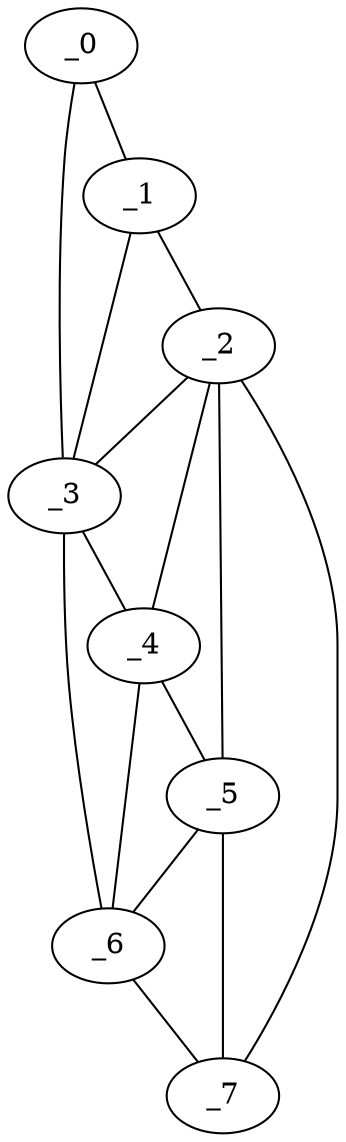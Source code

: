 graph "obj94__230.gxl" {
	_0	 [x=43,
		y=41];
	_1	 [x=56,
		y=43];
	_0 -- _1	 [valence=1];
	_3	 [x=78,
		y=77];
	_0 -- _3	 [valence=1];
	_2	 [x=64,
		y=45];
	_1 -- _2	 [valence=1];
	_1 -- _3	 [valence=1];
	_2 -- _3	 [valence=2];
	_4	 [x=84,
		y=74];
	_2 -- _4	 [valence=1];
	_5	 [x=99,
		y=67];
	_2 -- _5	 [valence=2];
	_7	 [x=115,
		y=73];
	_2 -- _7	 [valence=1];
	_3 -- _4	 [valence=1];
	_6	 [x=113,
		y=80];
	_3 -- _6	 [valence=1];
	_4 -- _5	 [valence=2];
	_4 -- _6	 [valence=2];
	_5 -- _6	 [valence=2];
	_5 -- _7	 [valence=2];
	_6 -- _7	 [valence=1];
}
